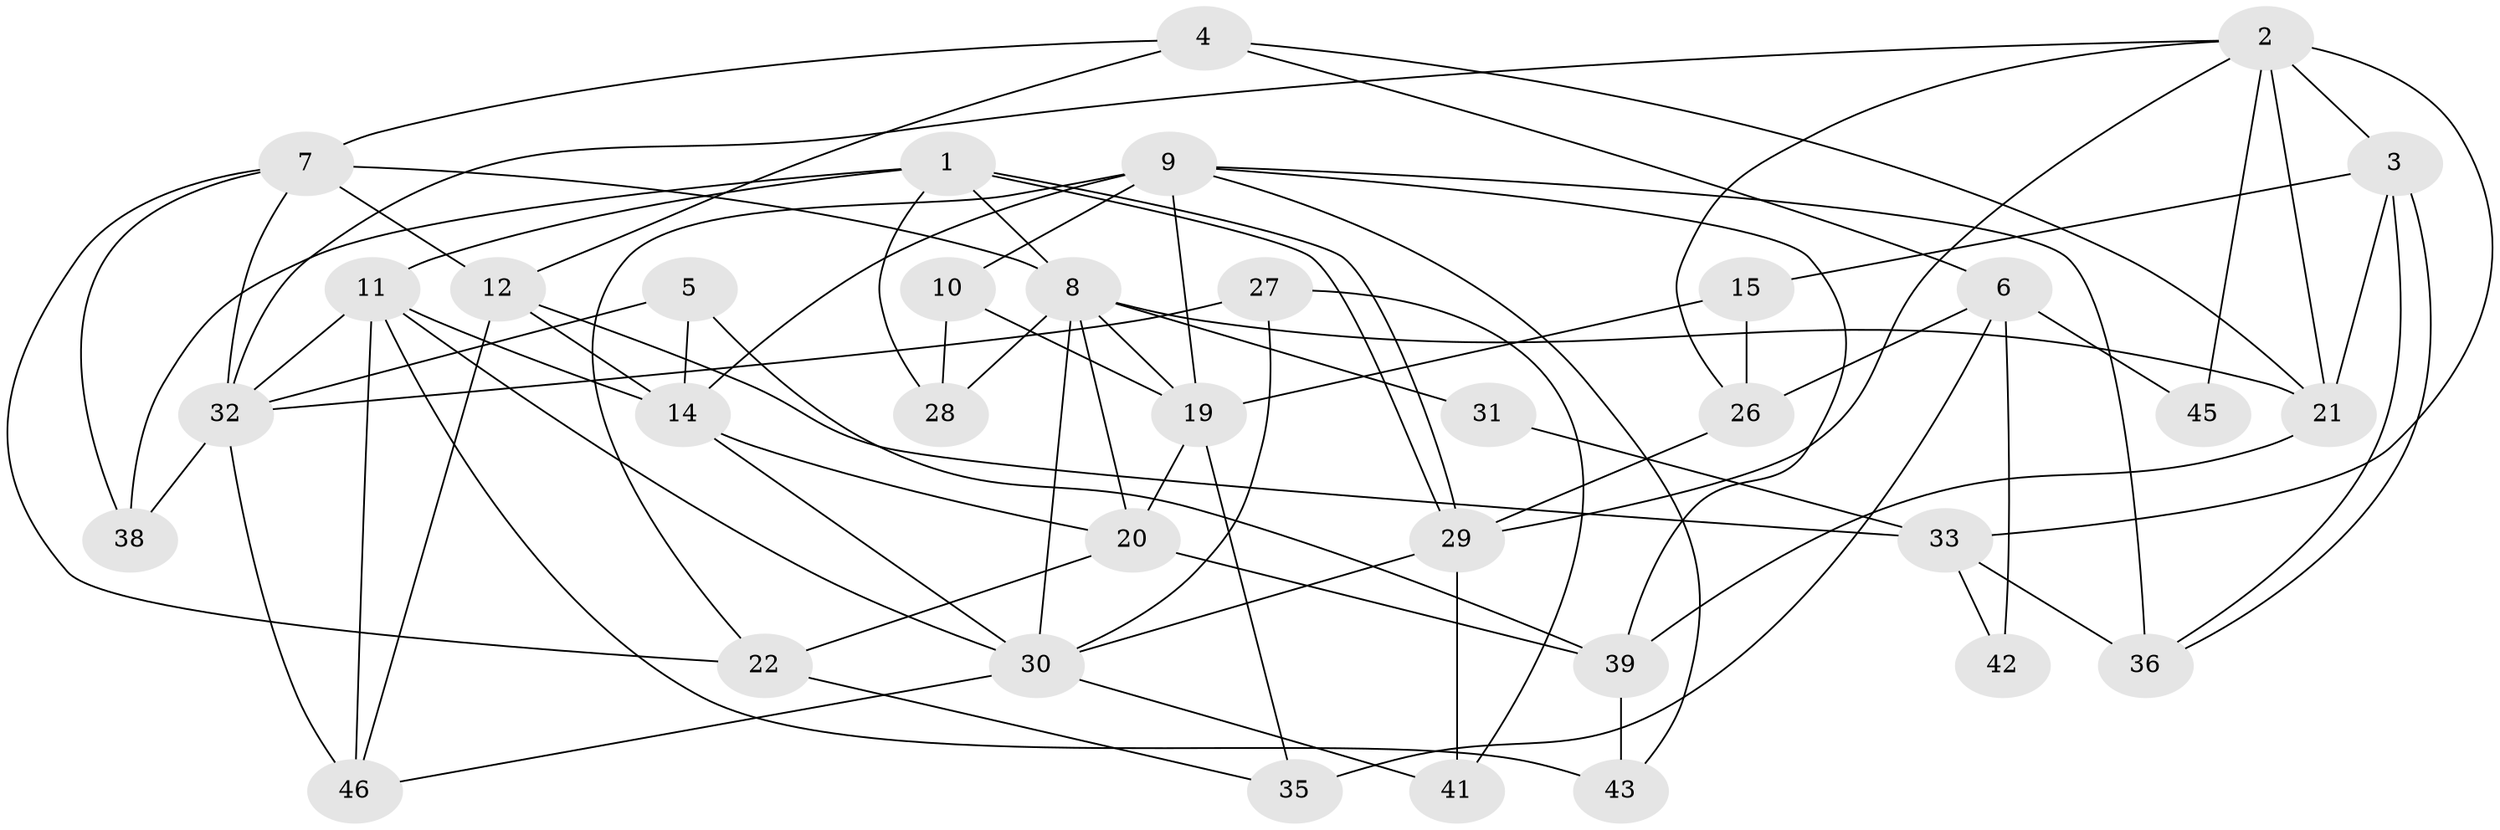 // original degree distribution, {5: 0.23529411764705882, 4: 0.17647058823529413, 3: 0.3137254901960784, 2: 0.13725490196078433, 6: 0.0784313725490196, 7: 0.0392156862745098, 8: 0.0196078431372549}
// Generated by graph-tools (version 1.1) at 2025/11/02/27/25 16:11:24]
// undirected, 35 vertices, 80 edges
graph export_dot {
graph [start="1"]
  node [color=gray90,style=filled];
  1 [super="+16"];
  2 [super="+13"];
  3 [super="+50"];
  4;
  5 [super="+23"];
  6 [super="+24"];
  7 [super="+34"];
  8 [super="+48"];
  9 [super="+49"];
  10;
  11 [super="+37"];
  12 [super="+25"];
  14 [super="+18"];
  15 [super="+17"];
  19 [super="+40"];
  20;
  21;
  22;
  26;
  27;
  28;
  29;
  30 [super="+51"];
  31;
  32 [super="+47"];
  33;
  35;
  36;
  38;
  39 [super="+44"];
  41;
  42;
  43;
  45;
  46;
  1 -- 29;
  1 -- 29;
  1 -- 28;
  1 -- 38;
  1 -- 11;
  1 -- 8;
  2 -- 29;
  2 -- 21 [weight=2];
  2 -- 26;
  2 -- 45;
  2 -- 32;
  2 -- 33;
  2 -- 3;
  3 -- 36;
  3 -- 36;
  3 -- 21;
  3 -- 15;
  4 -- 21;
  4 -- 6;
  4 -- 12;
  4 -- 7;
  5 -- 14 [weight=2];
  5 -- 32;
  5 -- 39;
  6 -- 26;
  6 -- 45;
  6 -- 42;
  6 -- 35;
  7 -- 38;
  7 -- 22;
  7 -- 32;
  7 -- 8 [weight=2];
  7 -- 12;
  8 -- 20;
  8 -- 30;
  8 -- 19;
  8 -- 21;
  8 -- 28;
  8 -- 31;
  9 -- 19;
  9 -- 10;
  9 -- 39;
  9 -- 43;
  9 -- 36;
  9 -- 22;
  9 -- 14;
  10 -- 19;
  10 -- 28;
  11 -- 46;
  11 -- 43;
  11 -- 30;
  11 -- 32;
  11 -- 14;
  12 -- 33;
  12 -- 46;
  12 -- 14;
  14 -- 30;
  14 -- 20;
  15 -- 26 [weight=2];
  15 -- 19 [weight=2];
  19 -- 35;
  19 -- 20;
  20 -- 22;
  20 -- 39;
  21 -- 39;
  22 -- 35;
  26 -- 29;
  27 -- 30;
  27 -- 41;
  27 -- 32;
  29 -- 30;
  29 -- 41;
  30 -- 41;
  30 -- 46;
  31 -- 33;
  32 -- 46;
  32 -- 38;
  33 -- 36;
  33 -- 42;
  39 -- 43;
}
